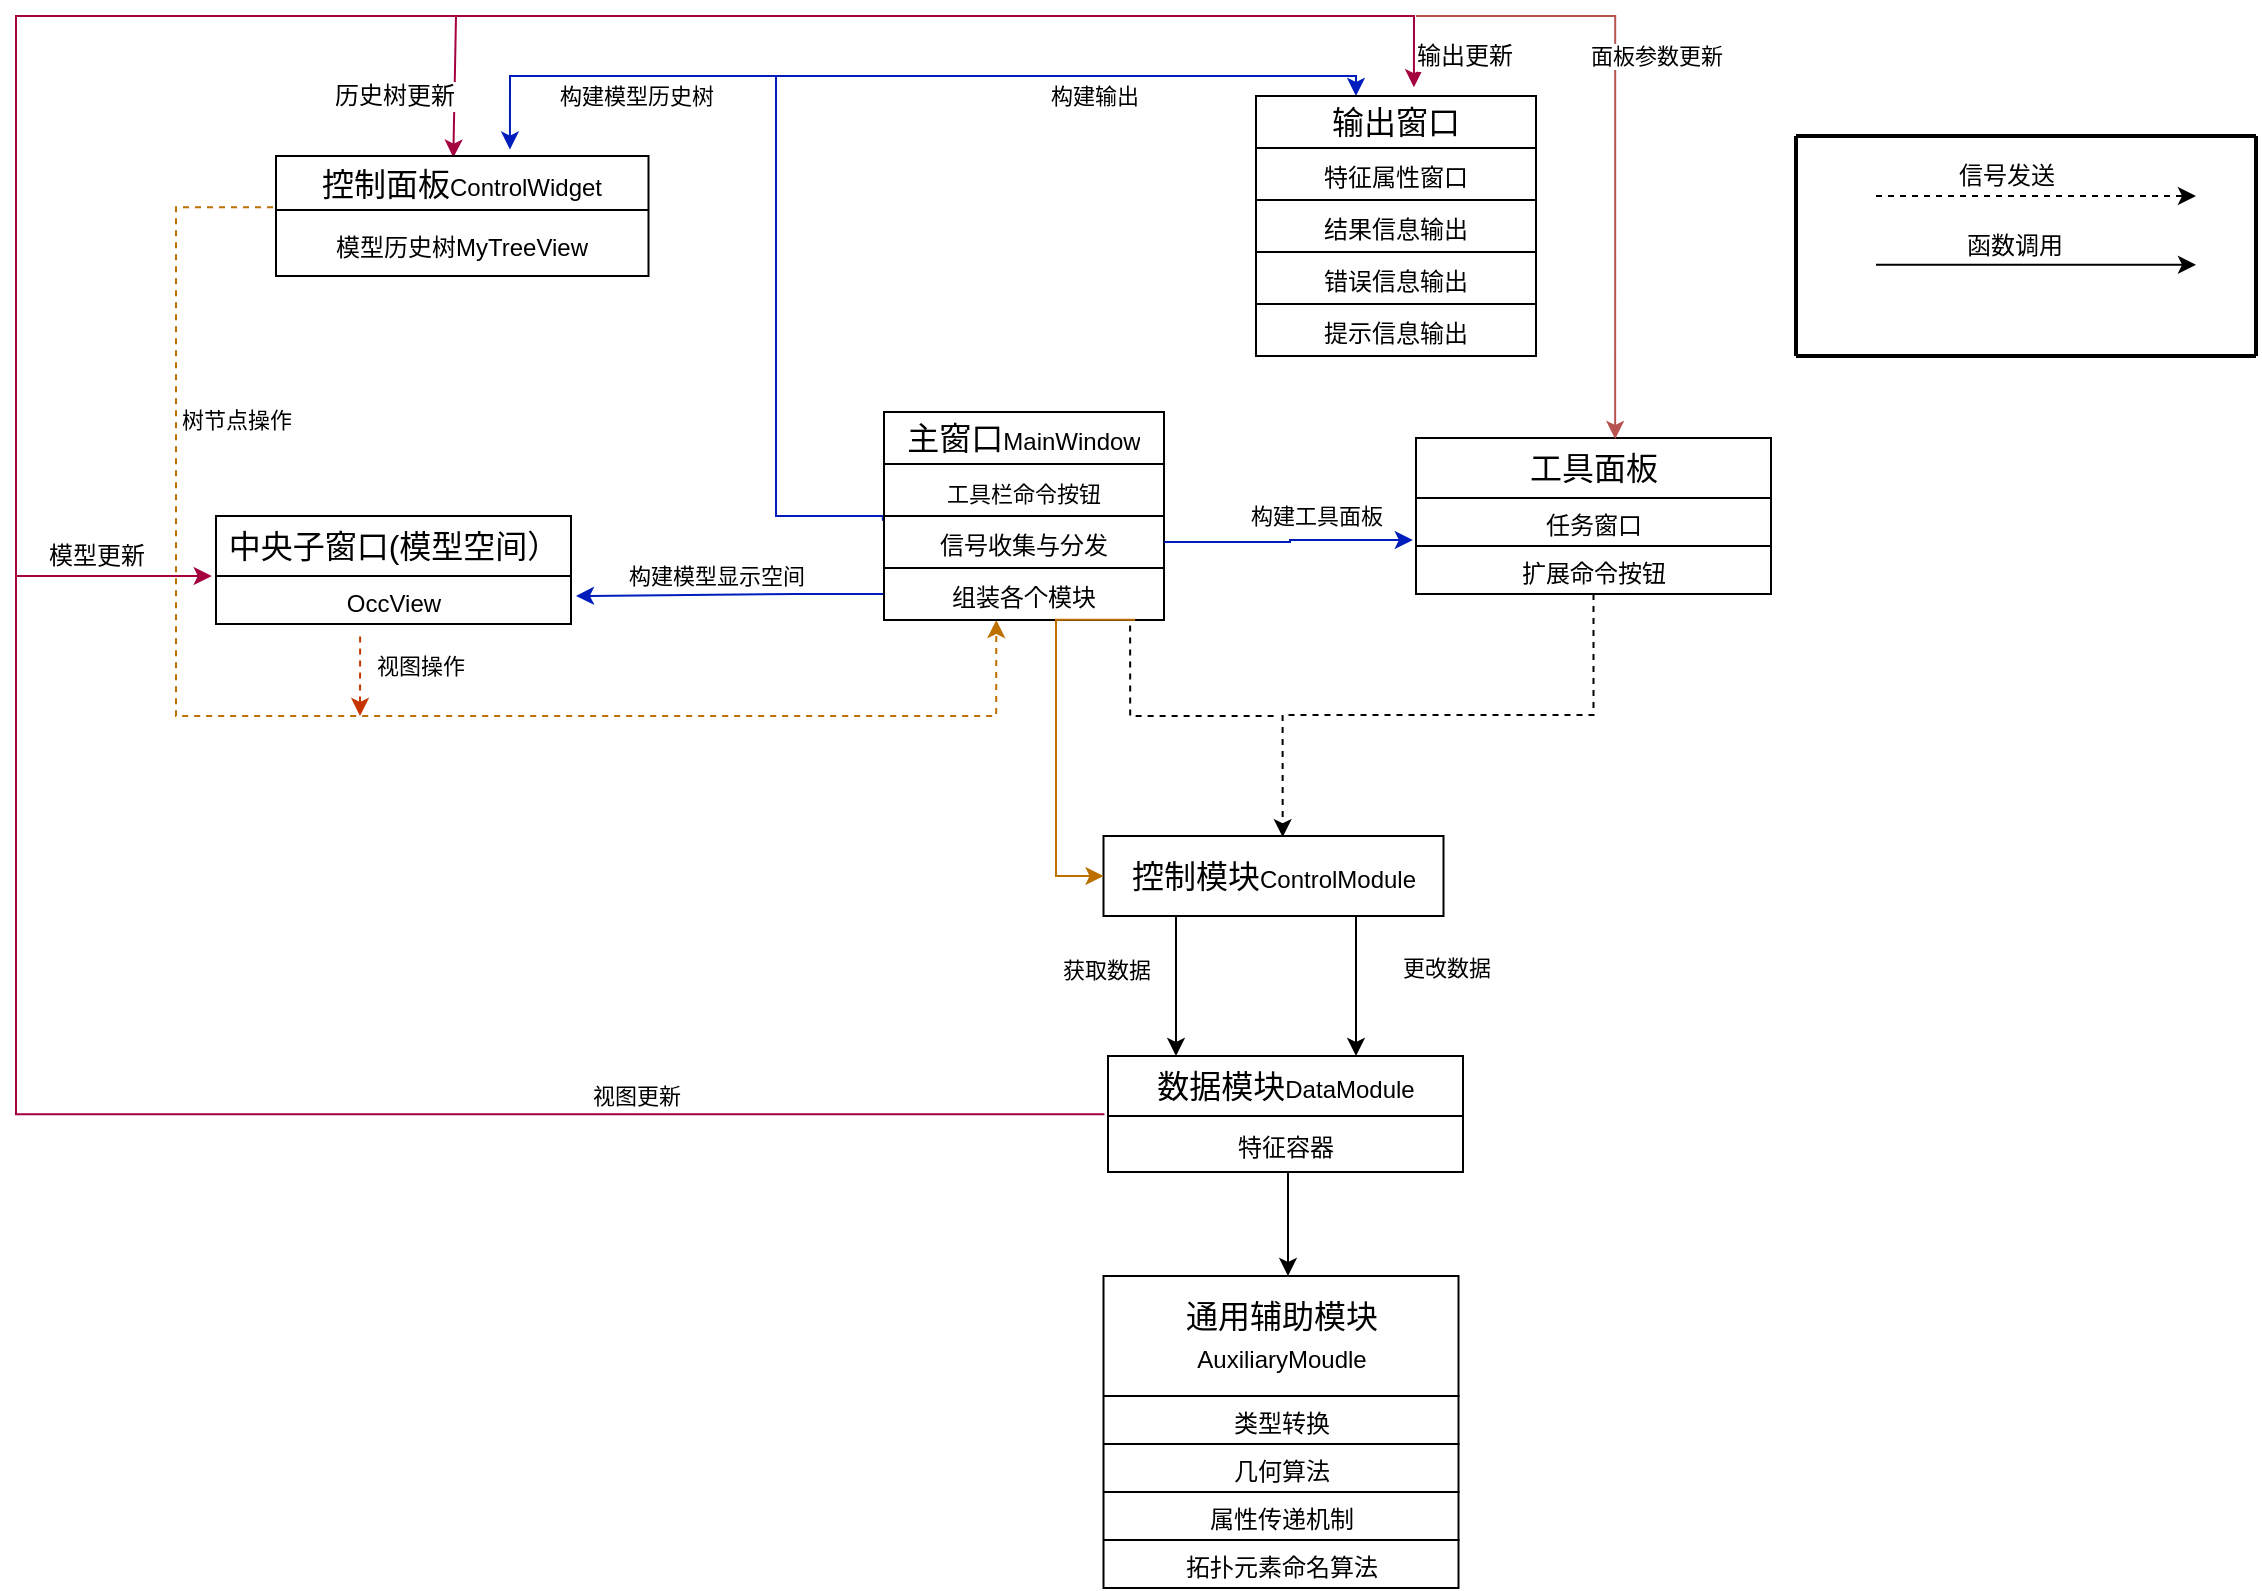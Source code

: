 <mxfile version="21.2.1" type="github">
  <diagram name="第 1 页" id="aQRErRjROVQGvwNpL8eY">
    <mxGraphModel dx="2345" dy="682" grid="1" gridSize="10" guides="1" tooltips="1" connect="1" arrows="1" fold="1" page="1" pageScale="1" pageWidth="827" pageHeight="1169" math="0" shadow="0">
      <root>
        <mxCell id="0" />
        <mxCell id="1" parent="0" />
        <mxCell id="LtOOXAepI1U3UfiarSmG-1" value="" style="endArrow=classic;html=1;rounded=0;exitX=0;exitY=0.5;exitDx=0;exitDy=0;fillColor=#0050ef;strokeColor=#001DBC;" parent="1" source="LtOOXAepI1U3UfiarSmG-36" edge="1">
          <mxGeometry width="50" height="50" relative="1" as="geometry">
            <mxPoint x="120" y="1340" as="sourcePoint" />
            <mxPoint x="-30" y="1380" as="targetPoint" />
            <Array as="points">
              <mxPoint x="80" y="1379" />
            </Array>
          </mxGeometry>
        </mxCell>
        <mxCell id="LtOOXAepI1U3UfiarSmG-2" value="构建模型显示空间" style="edgeLabel;html=1;align=center;verticalAlign=middle;resizable=0;points=[];" parent="LtOOXAepI1U3UfiarSmG-1" vertex="1" connectable="0">
          <mxGeometry x="-0.086" y="-4" relative="1" as="geometry">
            <mxPoint x="-14" y="-5" as="offset" />
          </mxGeometry>
        </mxCell>
        <mxCell id="LtOOXAepI1U3UfiarSmG-3" value="" style="endArrow=classic;html=1;rounded=0;entryX=0.628;entryY=-0.119;entryDx=0;entryDy=0;entryPerimeter=0;edgeStyle=orthogonalEdgeStyle;exitX=-0.004;exitY=0.092;exitDx=0;exitDy=0;exitPerimeter=0;fillColor=#0050ef;strokeColor=#001DBC;" parent="1" source="LtOOXAepI1U3UfiarSmG-34" target="LtOOXAepI1U3UfiarSmG-63" edge="1">
          <mxGeometry width="50" height="50" relative="1" as="geometry">
            <mxPoint x="50" y="1340" as="sourcePoint" />
            <mxPoint x="-57.755" y="1130.63" as="targetPoint" />
            <Array as="points">
              <mxPoint x="123" y="1340" />
              <mxPoint x="70" y="1340" />
              <mxPoint x="70" y="1120" />
              <mxPoint x="-63" y="1120" />
            </Array>
          </mxGeometry>
        </mxCell>
        <mxCell id="LtOOXAepI1U3UfiarSmG-4" value="构建模型历史树" style="edgeLabel;html=1;align=center;verticalAlign=middle;resizable=0;points=[];" parent="LtOOXAepI1U3UfiarSmG-3" vertex="1" connectable="0">
          <mxGeometry x="0.555" y="-3" relative="1" as="geometry">
            <mxPoint y="13" as="offset" />
          </mxGeometry>
        </mxCell>
        <mxCell id="LtOOXAepI1U3UfiarSmG-5" value="" style="endArrow=classic;html=1;rounded=0;edgeStyle=orthogonalEdgeStyle;entryX=0.357;entryY=0;entryDx=0;entryDy=0;entryPerimeter=0;fillColor=#0050ef;strokeColor=#001DBC;" parent="1" target="LtOOXAepI1U3UfiarSmG-19" edge="1">
          <mxGeometry width="50" height="50" relative="1" as="geometry">
            <mxPoint x="70" y="1120" as="sourcePoint" />
            <mxPoint x="360" y="1190" as="targetPoint" />
            <Array as="points">
              <mxPoint x="360" y="1120" />
            </Array>
          </mxGeometry>
        </mxCell>
        <mxCell id="LtOOXAepI1U3UfiarSmG-6" value="构建输出" style="edgeLabel;html=1;align=center;verticalAlign=middle;resizable=0;points=[];" parent="LtOOXAepI1U3UfiarSmG-5" vertex="1" connectable="0">
          <mxGeometry x="0.023" y="5" relative="1" as="geometry">
            <mxPoint x="5" y="15" as="offset" />
          </mxGeometry>
        </mxCell>
        <mxCell id="LtOOXAepI1U3UfiarSmG-7" value="" style="endArrow=classic;html=1;rounded=0;edgeStyle=orthogonalEdgeStyle;dashed=1;entryX=0.401;entryY=1;entryDx=0;entryDy=0;entryPerimeter=0;exitX=-0.008;exitY=-0.042;exitDx=0;exitDy=0;exitPerimeter=0;fillColor=#f0a30a;strokeColor=#BD7000;" parent="1" source="LtOOXAepI1U3UfiarSmG-65" target="LtOOXAepI1U3UfiarSmG-36" edge="1">
          <mxGeometry width="50" height="50" relative="1" as="geometry">
            <mxPoint x="-147.5" y="1180" as="sourcePoint" />
            <mxPoint x="180" y="1370" as="targetPoint" />
            <Array as="points">
              <mxPoint x="-230" y="1186" />
              <mxPoint x="-230" y="1440" />
              <mxPoint x="180" y="1440" />
            </Array>
          </mxGeometry>
        </mxCell>
        <mxCell id="LtOOXAepI1U3UfiarSmG-8" value="树节点操作" style="edgeLabel;html=1;align=center;verticalAlign=middle;resizable=0;points=[];" parent="LtOOXAepI1U3UfiarSmG-7" vertex="1" connectable="0">
          <mxGeometry x="-0.556" y="1" relative="1" as="geometry">
            <mxPoint x="29" y="-14" as="offset" />
          </mxGeometry>
        </mxCell>
        <mxCell id="LtOOXAepI1U3UfiarSmG-9" value="" style="endArrow=classic;html=1;rounded=0;exitX=0.406;exitY=1.262;exitDx=0;exitDy=0;dashed=1;exitPerimeter=0;fillColor=#fa6800;strokeColor=#C73500;" parent="1" source="LtOOXAepI1U3UfiarSmG-60" edge="1">
          <mxGeometry width="50" height="50" relative="1" as="geometry">
            <mxPoint x="-115" y="1370" as="sourcePoint" />
            <mxPoint x="-138" y="1440" as="targetPoint" />
            <Array as="points" />
          </mxGeometry>
        </mxCell>
        <mxCell id="LtOOXAepI1U3UfiarSmG-10" value="视图操作" style="edgeLabel;html=1;align=center;verticalAlign=middle;resizable=0;points=[];" parent="LtOOXAepI1U3UfiarSmG-9" vertex="1" connectable="0">
          <mxGeometry x="-0.28" relative="1" as="geometry">
            <mxPoint x="30" as="offset" />
          </mxGeometry>
        </mxCell>
        <mxCell id="LtOOXAepI1U3UfiarSmG-11" value="" style="endArrow=classic;html=1;rounded=0;edgeStyle=orthogonalEdgeStyle;entryX=0.564;entryY=-0.169;entryDx=0;entryDy=0;entryPerimeter=0;exitX=-0.01;exitY=-0.031;exitDx=0;exitDy=0;exitPerimeter=0;fillColor=#d80073;strokeColor=#A50040;" parent="1" source="LtOOXAepI1U3UfiarSmG-71" target="LtOOXAepI1U3UfiarSmG-19" edge="1">
          <mxGeometry width="50" height="50" relative="1" as="geometry">
            <mxPoint x="50" y="1649" as="sourcePoint" />
            <mxPoint x="390" y="1180" as="targetPoint" />
            <Array as="points">
              <mxPoint x="-310" y="1639" />
              <mxPoint x="-310" y="1090" />
              <mxPoint x="389" y="1090" />
            </Array>
          </mxGeometry>
        </mxCell>
        <mxCell id="LtOOXAepI1U3UfiarSmG-12" value="视图更新" style="edgeLabel;html=1;align=center;verticalAlign=middle;resizable=0;points=[];" parent="LtOOXAepI1U3UfiarSmG-11" vertex="1" connectable="0">
          <mxGeometry x="-0.7" y="-4" relative="1" as="geometry">
            <mxPoint x="40" y="-5" as="offset" />
          </mxGeometry>
        </mxCell>
        <mxCell id="LtOOXAepI1U3UfiarSmG-13" value="输出更新" style="edgeLabel;html=1;align=center;verticalAlign=middle;resizable=0;points=[];fontSize=12;" parent="LtOOXAepI1U3UfiarSmG-11" vertex="1" connectable="0">
          <mxGeometry x="0.89" y="-3" relative="1" as="geometry">
            <mxPoint x="90" y="17" as="offset" />
          </mxGeometry>
        </mxCell>
        <mxCell id="LtOOXAepI1U3UfiarSmG-14" value="" style="endArrow=classic;html=1;rounded=0;entryX=-0.012;entryY=0;entryDx=0;entryDy=0;entryPerimeter=0;fillColor=#d80073;strokeColor=#A50040;" parent="1" target="LtOOXAepI1U3UfiarSmG-60" edge="1">
          <mxGeometry width="50" height="50" relative="1" as="geometry">
            <mxPoint x="-310" y="1370" as="sourcePoint" />
            <mxPoint x="-175" y="1340" as="targetPoint" />
          </mxGeometry>
        </mxCell>
        <mxCell id="LtOOXAepI1U3UfiarSmG-15" value="模型更新" style="edgeLabel;html=1;align=center;verticalAlign=middle;resizable=0;points=[];fontSize=12;" parent="LtOOXAepI1U3UfiarSmG-14" vertex="1" connectable="0">
          <mxGeometry x="-0.456" y="1" relative="1" as="geometry">
            <mxPoint x="13" y="-9" as="offset" />
          </mxGeometry>
        </mxCell>
        <mxCell id="LtOOXAepI1U3UfiarSmG-16" value="" style="endArrow=classic;html=1;rounded=0;entryX=0.476;entryY=0.03;entryDx=0;entryDy=0;entryPerimeter=0;fillColor=#d80073;strokeColor=#A50040;" parent="1" target="LtOOXAepI1U3UfiarSmG-63" edge="1">
          <mxGeometry width="50" height="50" relative="1" as="geometry">
            <mxPoint x="-90" y="1090" as="sourcePoint" />
            <mxPoint x="-90.15" y="1131.44" as="targetPoint" />
          </mxGeometry>
        </mxCell>
        <mxCell id="LtOOXAepI1U3UfiarSmG-17" value="历史树更新" style="edgeLabel;html=1;align=center;verticalAlign=middle;resizable=0;points=[];fontSize=12;" parent="LtOOXAepI1U3UfiarSmG-16" vertex="1" connectable="0">
          <mxGeometry x="-0.298" y="-2" relative="1" as="geometry">
            <mxPoint x="-29" y="15" as="offset" />
          </mxGeometry>
        </mxCell>
        <mxCell id="LtOOXAepI1U3UfiarSmG-18" value="" style="shape=table;startSize=0;container=1;collapsible=0;childLayout=tableLayout;fontSize=16;" parent="1" vertex="1">
          <mxGeometry x="310" y="1130" width="140" height="130" as="geometry" />
        </mxCell>
        <mxCell id="LtOOXAepI1U3UfiarSmG-19" value="" style="shape=tableRow;horizontal=0;startSize=0;swimlaneHead=0;swimlaneBody=0;strokeColor=inherit;top=0;left=0;bottom=0;right=0;collapsible=0;dropTarget=0;fillColor=none;points=[[0,0.5],[1,0.5]];portConstraint=eastwest;fontSize=16;" parent="LtOOXAepI1U3UfiarSmG-18" vertex="1">
          <mxGeometry width="140" height="26" as="geometry" />
        </mxCell>
        <mxCell id="LtOOXAepI1U3UfiarSmG-20" value="&lt;font style=&quot;font-size: 16px;&quot;&gt;输出窗口&lt;/font&gt;" style="shape=partialRectangle;html=1;whiteSpace=wrap;connectable=0;strokeColor=inherit;overflow=hidden;fillColor=none;top=0;left=0;bottom=0;right=0;pointerEvents=1;fontSize=16;" parent="LtOOXAepI1U3UfiarSmG-19" vertex="1">
          <mxGeometry width="140" height="26" as="geometry">
            <mxRectangle width="140" height="26" as="alternateBounds" />
          </mxGeometry>
        </mxCell>
        <mxCell id="LtOOXAepI1U3UfiarSmG-21" value="" style="shape=tableRow;horizontal=0;startSize=0;swimlaneHead=0;swimlaneBody=0;strokeColor=inherit;top=0;left=0;bottom=0;right=0;collapsible=0;dropTarget=0;fillColor=none;points=[[0,0.5],[1,0.5]];portConstraint=eastwest;fontSize=16;" parent="LtOOXAepI1U3UfiarSmG-18" vertex="1">
          <mxGeometry y="26" width="140" height="26" as="geometry" />
        </mxCell>
        <mxCell id="LtOOXAepI1U3UfiarSmG-22" value="&lt;font style=&quot;font-size: 12px;&quot;&gt;特征属性窗口&lt;/font&gt;" style="shape=partialRectangle;html=1;whiteSpace=wrap;connectable=0;strokeColor=inherit;overflow=hidden;fillColor=none;top=0;left=0;bottom=0;right=0;pointerEvents=1;fontSize=16;" parent="LtOOXAepI1U3UfiarSmG-21" vertex="1">
          <mxGeometry width="140" height="26" as="geometry">
            <mxRectangle width="140" height="26" as="alternateBounds" />
          </mxGeometry>
        </mxCell>
        <mxCell id="LtOOXAepI1U3UfiarSmG-23" value="" style="shape=tableRow;horizontal=0;startSize=0;swimlaneHead=0;swimlaneBody=0;strokeColor=inherit;top=0;left=0;bottom=0;right=0;collapsible=0;dropTarget=0;fillColor=none;points=[[0,0.5],[1,0.5]];portConstraint=eastwest;fontSize=16;" parent="LtOOXAepI1U3UfiarSmG-18" vertex="1">
          <mxGeometry y="52" width="140" height="26" as="geometry" />
        </mxCell>
        <mxCell id="LtOOXAepI1U3UfiarSmG-24" value="&lt;font style=&quot;font-size: 12px;&quot;&gt;结果信息输出&lt;/font&gt;" style="shape=partialRectangle;html=1;whiteSpace=wrap;connectable=0;strokeColor=inherit;overflow=hidden;fillColor=none;top=0;left=0;bottom=0;right=0;pointerEvents=1;fontSize=16;" parent="LtOOXAepI1U3UfiarSmG-23" vertex="1">
          <mxGeometry width="140" height="26" as="geometry">
            <mxRectangle width="140" height="26" as="alternateBounds" />
          </mxGeometry>
        </mxCell>
        <mxCell id="LtOOXAepI1U3UfiarSmG-25" style="shape=tableRow;horizontal=0;startSize=0;swimlaneHead=0;swimlaneBody=0;strokeColor=inherit;top=0;left=0;bottom=0;right=0;collapsible=0;dropTarget=0;fillColor=none;points=[[0,0.5],[1,0.5]];portConstraint=eastwest;fontSize=16;" parent="LtOOXAepI1U3UfiarSmG-18" vertex="1">
          <mxGeometry y="78" width="140" height="26" as="geometry" />
        </mxCell>
        <mxCell id="LtOOXAepI1U3UfiarSmG-26" value="&lt;font style=&quot;font-size: 12px;&quot;&gt;错误信息输出&lt;/font&gt;" style="shape=partialRectangle;html=1;whiteSpace=wrap;connectable=0;strokeColor=inherit;overflow=hidden;fillColor=none;top=0;left=0;bottom=0;right=0;pointerEvents=1;fontSize=16;" parent="LtOOXAepI1U3UfiarSmG-25" vertex="1">
          <mxGeometry width="140" height="26" as="geometry">
            <mxRectangle width="140" height="26" as="alternateBounds" />
          </mxGeometry>
        </mxCell>
        <mxCell id="LtOOXAepI1U3UfiarSmG-27" style="shape=tableRow;horizontal=0;startSize=0;swimlaneHead=0;swimlaneBody=0;strokeColor=inherit;top=0;left=0;bottom=0;right=0;collapsible=0;dropTarget=0;fillColor=none;points=[[0,0.5],[1,0.5]];portConstraint=eastwest;fontSize=16;" parent="LtOOXAepI1U3UfiarSmG-18" vertex="1">
          <mxGeometry y="104" width="140" height="26" as="geometry" />
        </mxCell>
        <mxCell id="LtOOXAepI1U3UfiarSmG-28" value="&lt;font style=&quot;font-size: 12px;&quot;&gt;提示信息输出&lt;/font&gt;" style="shape=partialRectangle;html=1;whiteSpace=wrap;connectable=0;strokeColor=inherit;overflow=hidden;fillColor=none;top=0;left=0;bottom=0;right=0;pointerEvents=1;fontSize=16;" parent="LtOOXAepI1U3UfiarSmG-27" vertex="1">
          <mxGeometry width="140" height="26" as="geometry">
            <mxRectangle width="140" height="26" as="alternateBounds" />
          </mxGeometry>
        </mxCell>
        <mxCell id="LtOOXAepI1U3UfiarSmG-29" value="" style="shape=table;startSize=0;container=1;collapsible=0;childLayout=tableLayout;fontSize=16;" parent="1" vertex="1">
          <mxGeometry x="124" y="1288" width="140" height="104" as="geometry" />
        </mxCell>
        <mxCell id="LtOOXAepI1U3UfiarSmG-30" value="" style="shape=tableRow;horizontal=0;startSize=0;swimlaneHead=0;swimlaneBody=0;strokeColor=inherit;top=0;left=0;bottom=0;right=0;collapsible=0;dropTarget=0;fillColor=none;points=[[0,0.5],[1,0.5]];portConstraint=eastwest;fontSize=16;" parent="LtOOXAepI1U3UfiarSmG-29" vertex="1">
          <mxGeometry width="140" height="26" as="geometry" />
        </mxCell>
        <mxCell id="LtOOXAepI1U3UfiarSmG-31" value="主窗口&lt;font style=&quot;font-size: 12px;&quot;&gt;MainWindow&lt;/font&gt;" style="shape=partialRectangle;html=1;whiteSpace=wrap;connectable=0;strokeColor=inherit;overflow=hidden;fillColor=none;top=0;left=0;bottom=0;right=0;pointerEvents=1;fontSize=16;" parent="LtOOXAepI1U3UfiarSmG-30" vertex="1">
          <mxGeometry width="140" height="26" as="geometry">
            <mxRectangle width="140" height="26" as="alternateBounds" />
          </mxGeometry>
        </mxCell>
        <mxCell id="LtOOXAepI1U3UfiarSmG-32" value="" style="shape=tableRow;horizontal=0;startSize=0;swimlaneHead=0;swimlaneBody=0;strokeColor=inherit;top=0;left=0;bottom=0;right=0;collapsible=0;dropTarget=0;fillColor=none;points=[[0,0.5],[1,0.5]];portConstraint=eastwest;fontSize=16;" parent="LtOOXAepI1U3UfiarSmG-29" vertex="1">
          <mxGeometry y="26" width="140" height="26" as="geometry" />
        </mxCell>
        <mxCell id="LtOOXAepI1U3UfiarSmG-33" value="&lt;font style=&quot;font-size: 11px;&quot;&gt;工具栏命令按钮&lt;/font&gt;" style="shape=partialRectangle;html=1;whiteSpace=wrap;connectable=0;strokeColor=inherit;overflow=hidden;fillColor=none;top=0;left=0;bottom=0;right=0;pointerEvents=1;fontSize=16;" parent="LtOOXAepI1U3UfiarSmG-32" vertex="1">
          <mxGeometry width="140" height="26" as="geometry">
            <mxRectangle width="140" height="26" as="alternateBounds" />
          </mxGeometry>
        </mxCell>
        <mxCell id="LtOOXAepI1U3UfiarSmG-34" value="" style="shape=tableRow;horizontal=0;startSize=0;swimlaneHead=0;swimlaneBody=0;strokeColor=inherit;top=0;left=0;bottom=0;right=0;collapsible=0;dropTarget=0;fillColor=none;points=[[0,0.5],[1,0.5]];portConstraint=eastwest;fontSize=16;" parent="LtOOXAepI1U3UfiarSmG-29" vertex="1">
          <mxGeometry y="52" width="140" height="26" as="geometry" />
        </mxCell>
        <mxCell id="LtOOXAepI1U3UfiarSmG-35" value="&lt;font style=&quot;font-size: 12px;&quot;&gt;信号收集与分发&lt;/font&gt;" style="shape=partialRectangle;html=1;whiteSpace=wrap;connectable=0;strokeColor=inherit;overflow=hidden;fillColor=none;top=0;left=0;bottom=0;right=0;pointerEvents=1;fontSize=16;" parent="LtOOXAepI1U3UfiarSmG-34" vertex="1">
          <mxGeometry width="140" height="26" as="geometry">
            <mxRectangle width="140" height="26" as="alternateBounds" />
          </mxGeometry>
        </mxCell>
        <mxCell id="LtOOXAepI1U3UfiarSmG-36" style="shape=tableRow;horizontal=0;startSize=0;swimlaneHead=0;swimlaneBody=0;strokeColor=inherit;top=0;left=0;bottom=0;right=0;collapsible=0;dropTarget=0;fillColor=none;points=[[0,0.5],[1,0.5]];portConstraint=eastwest;fontSize=16;" parent="LtOOXAepI1U3UfiarSmG-29" vertex="1">
          <mxGeometry y="78" width="140" height="26" as="geometry" />
        </mxCell>
        <mxCell id="LtOOXAepI1U3UfiarSmG-37" value="&lt;font style=&quot;font-size: 12px;&quot;&gt;组装各个模块&lt;/font&gt;" style="shape=partialRectangle;html=1;whiteSpace=wrap;connectable=0;strokeColor=inherit;overflow=hidden;fillColor=none;top=0;left=0;bottom=0;right=0;pointerEvents=1;fontSize=16;" parent="LtOOXAepI1U3UfiarSmG-36" vertex="1">
          <mxGeometry width="140" height="26" as="geometry">
            <mxRectangle width="140" height="26" as="alternateBounds" />
          </mxGeometry>
        </mxCell>
        <mxCell id="LtOOXAepI1U3UfiarSmG-38" value="" style="shape=table;startSize=0;container=1;collapsible=0;childLayout=tableLayout;fontSize=16;" parent="1" vertex="1">
          <mxGeometry x="233.75" y="1720" width="177.5" height="156" as="geometry" />
        </mxCell>
        <mxCell id="LtOOXAepI1U3UfiarSmG-39" value="" style="shape=tableRow;horizontal=0;startSize=0;swimlaneHead=0;swimlaneBody=0;strokeColor=inherit;top=0;left=0;bottom=0;right=0;collapsible=0;dropTarget=0;fillColor=none;points=[[0,0.5],[1,0.5]];portConstraint=eastwest;fontSize=16;" parent="LtOOXAepI1U3UfiarSmG-38" vertex="1">
          <mxGeometry width="177.5" height="60" as="geometry" />
        </mxCell>
        <mxCell id="LtOOXAepI1U3UfiarSmG-40" value="通用辅助模块&lt;br style=&quot;border-color: var(--border-color); font-size: 12px;&quot;&gt;&lt;span style=&quot;font-size: 12px;&quot;&gt;AuxiliaryMoudle&lt;/span&gt;" style="shape=partialRectangle;html=1;whiteSpace=wrap;connectable=0;strokeColor=inherit;overflow=hidden;fillColor=none;top=0;left=0;bottom=0;right=0;pointerEvents=1;fontSize=16;" parent="LtOOXAepI1U3UfiarSmG-39" vertex="1">
          <mxGeometry width="178" height="60" as="geometry">
            <mxRectangle width="178" height="60" as="alternateBounds" />
          </mxGeometry>
        </mxCell>
        <mxCell id="LtOOXAepI1U3UfiarSmG-41" value="" style="shape=tableRow;horizontal=0;startSize=0;swimlaneHead=0;swimlaneBody=0;strokeColor=inherit;top=0;left=0;bottom=0;right=0;collapsible=0;dropTarget=0;fillColor=none;points=[[0,0.5],[1,0.5]];portConstraint=eastwest;fontSize=16;" parent="LtOOXAepI1U3UfiarSmG-38" vertex="1">
          <mxGeometry y="60" width="177.5" height="24" as="geometry" />
        </mxCell>
        <mxCell id="LtOOXAepI1U3UfiarSmG-42" value="&lt;font style=&quot;font-size: 12px;&quot;&gt;类型转换&lt;/font&gt;" style="shape=partialRectangle;html=1;whiteSpace=wrap;connectable=0;strokeColor=inherit;overflow=hidden;fillColor=none;top=0;left=0;bottom=0;right=0;pointerEvents=1;fontSize=16;" parent="LtOOXAepI1U3UfiarSmG-41" vertex="1">
          <mxGeometry width="178" height="24" as="geometry">
            <mxRectangle width="178" height="24" as="alternateBounds" />
          </mxGeometry>
        </mxCell>
        <mxCell id="LtOOXAepI1U3UfiarSmG-43" value="" style="shape=tableRow;horizontal=0;startSize=0;swimlaneHead=0;swimlaneBody=0;strokeColor=inherit;top=0;left=0;bottom=0;right=0;collapsible=0;dropTarget=0;fillColor=none;points=[[0,0.5],[1,0.5]];portConstraint=eastwest;fontSize=16;" parent="LtOOXAepI1U3UfiarSmG-38" vertex="1">
          <mxGeometry y="84" width="177.5" height="24" as="geometry" />
        </mxCell>
        <mxCell id="LtOOXAepI1U3UfiarSmG-44" value="&lt;font style=&quot;font-size: 12px;&quot;&gt;几何算法&lt;/font&gt;" style="shape=partialRectangle;html=1;whiteSpace=wrap;connectable=0;strokeColor=inherit;overflow=hidden;fillColor=none;top=0;left=0;bottom=0;right=0;pointerEvents=1;fontSize=16;" parent="LtOOXAepI1U3UfiarSmG-43" vertex="1">
          <mxGeometry width="178" height="24" as="geometry">
            <mxRectangle width="178" height="24" as="alternateBounds" />
          </mxGeometry>
        </mxCell>
        <mxCell id="LtOOXAepI1U3UfiarSmG-45" style="shape=tableRow;horizontal=0;startSize=0;swimlaneHead=0;swimlaneBody=0;strokeColor=inherit;top=0;left=0;bottom=0;right=0;collapsible=0;dropTarget=0;fillColor=none;points=[[0,0.5],[1,0.5]];portConstraint=eastwest;fontSize=16;" parent="LtOOXAepI1U3UfiarSmG-38" vertex="1">
          <mxGeometry y="108" width="177.5" height="24" as="geometry" />
        </mxCell>
        <mxCell id="LtOOXAepI1U3UfiarSmG-46" value="&lt;font style=&quot;font-size: 12px;&quot;&gt;属性传递机制&lt;/font&gt;" style="shape=partialRectangle;html=1;whiteSpace=wrap;connectable=0;strokeColor=inherit;overflow=hidden;fillColor=none;top=0;left=0;bottom=0;right=0;pointerEvents=1;fontSize=16;" parent="LtOOXAepI1U3UfiarSmG-45" vertex="1">
          <mxGeometry width="178" height="24" as="geometry">
            <mxRectangle width="178" height="24" as="alternateBounds" />
          </mxGeometry>
        </mxCell>
        <mxCell id="LtOOXAepI1U3UfiarSmG-47" style="shape=tableRow;horizontal=0;startSize=0;swimlaneHead=0;swimlaneBody=0;strokeColor=inherit;top=0;left=0;bottom=0;right=0;collapsible=0;dropTarget=0;fillColor=none;points=[[0,0.5],[1,0.5]];portConstraint=eastwest;fontSize=16;" parent="LtOOXAepI1U3UfiarSmG-38" vertex="1">
          <mxGeometry y="132" width="177.5" height="24" as="geometry" />
        </mxCell>
        <mxCell id="LtOOXAepI1U3UfiarSmG-48" value="&lt;font style=&quot;font-size: 12px;&quot;&gt;拓扑元素命名算法&lt;/font&gt;" style="shape=partialRectangle;html=1;whiteSpace=wrap;connectable=0;strokeColor=inherit;overflow=hidden;fillColor=none;top=0;left=0;bottom=0;right=0;pointerEvents=1;fontSize=16;" parent="LtOOXAepI1U3UfiarSmG-47" vertex="1">
          <mxGeometry width="178" height="24" as="geometry">
            <mxRectangle width="178" height="24" as="alternateBounds" />
          </mxGeometry>
        </mxCell>
        <mxCell id="LtOOXAepI1U3UfiarSmG-49" style="edgeStyle=orthogonalEdgeStyle;rounded=0;orthogonalLoop=1;jettySize=auto;html=1;entryX=0.527;entryY=0.014;entryDx=0;entryDy=0;entryPerimeter=0;dashed=1;" parent="1" source="LtOOXAepI1U3UfiarSmG-50" target="LtOOXAepI1U3UfiarSmG-76" edge="1">
          <mxGeometry relative="1" as="geometry" />
        </mxCell>
        <mxCell id="LtOOXAepI1U3UfiarSmG-50" value="" style="shape=table;startSize=0;container=1;collapsible=0;childLayout=tableLayout;fontSize=16;" parent="1" vertex="1">
          <mxGeometry x="390" y="1301" width="177.5" height="78" as="geometry" />
        </mxCell>
        <mxCell id="LtOOXAepI1U3UfiarSmG-51" value="" style="shape=tableRow;horizontal=0;startSize=0;swimlaneHead=0;swimlaneBody=0;strokeColor=inherit;top=0;left=0;bottom=0;right=0;collapsible=0;dropTarget=0;fillColor=none;points=[[0,0.5],[1,0.5]];portConstraint=eastwest;fontSize=16;" parent="LtOOXAepI1U3UfiarSmG-50" vertex="1">
          <mxGeometry width="177.5" height="30" as="geometry" />
        </mxCell>
        <mxCell id="LtOOXAepI1U3UfiarSmG-52" value="工具面板" style="shape=partialRectangle;html=1;whiteSpace=wrap;connectable=0;strokeColor=inherit;overflow=hidden;fillColor=none;top=0;left=0;bottom=0;right=0;pointerEvents=1;fontSize=16;" parent="LtOOXAepI1U3UfiarSmG-51" vertex="1">
          <mxGeometry width="178" height="30" as="geometry">
            <mxRectangle width="178" height="30" as="alternateBounds" />
          </mxGeometry>
        </mxCell>
        <mxCell id="LtOOXAepI1U3UfiarSmG-53" value="" style="shape=tableRow;horizontal=0;startSize=0;swimlaneHead=0;swimlaneBody=0;strokeColor=inherit;top=0;left=0;bottom=0;right=0;collapsible=0;dropTarget=0;fillColor=none;points=[[0,0.5],[1,0.5]];portConstraint=eastwest;fontSize=16;" parent="LtOOXAepI1U3UfiarSmG-50" vertex="1">
          <mxGeometry y="30" width="177.5" height="24" as="geometry" />
        </mxCell>
        <mxCell id="LtOOXAepI1U3UfiarSmG-54" value="&lt;font style=&quot;font-size: 12px;&quot;&gt;任务窗口&lt;/font&gt;" style="shape=partialRectangle;html=1;whiteSpace=wrap;connectable=0;strokeColor=inherit;overflow=hidden;fillColor=none;top=0;left=0;bottom=0;right=0;pointerEvents=1;fontSize=16;" parent="LtOOXAepI1U3UfiarSmG-53" vertex="1">
          <mxGeometry width="178" height="24" as="geometry">
            <mxRectangle width="178" height="24" as="alternateBounds" />
          </mxGeometry>
        </mxCell>
        <mxCell id="LtOOXAepI1U3UfiarSmG-55" style="shape=tableRow;horizontal=0;startSize=0;swimlaneHead=0;swimlaneBody=0;strokeColor=inherit;top=0;left=0;bottom=0;right=0;collapsible=0;dropTarget=0;fillColor=none;points=[[0,0.5],[1,0.5]];portConstraint=eastwest;fontSize=16;" parent="LtOOXAepI1U3UfiarSmG-50" vertex="1">
          <mxGeometry y="54" width="177.5" height="24" as="geometry" />
        </mxCell>
        <mxCell id="LtOOXAepI1U3UfiarSmG-56" value="&lt;font style=&quot;font-size: 12px;&quot;&gt;扩展命令按钮&lt;/font&gt;" style="shape=partialRectangle;html=1;whiteSpace=wrap;connectable=0;strokeColor=inherit;overflow=hidden;fillColor=none;top=0;left=0;bottom=0;right=0;pointerEvents=1;fontSize=16;" parent="LtOOXAepI1U3UfiarSmG-55" vertex="1">
          <mxGeometry width="178" height="24" as="geometry">
            <mxRectangle width="178" height="24" as="alternateBounds" />
          </mxGeometry>
        </mxCell>
        <mxCell id="LtOOXAepI1U3UfiarSmG-57" value="" style="shape=table;startSize=0;container=1;collapsible=0;childLayout=tableLayout;fontSize=16;" parent="1" vertex="1">
          <mxGeometry x="-210" y="1340" width="177.5" height="54" as="geometry" />
        </mxCell>
        <mxCell id="LtOOXAepI1U3UfiarSmG-58" value="" style="shape=tableRow;horizontal=0;startSize=0;swimlaneHead=0;swimlaneBody=0;strokeColor=inherit;top=0;left=0;bottom=0;right=0;collapsible=0;dropTarget=0;fillColor=none;points=[[0,0.5],[1,0.5]];portConstraint=eastwest;fontSize=16;" parent="LtOOXAepI1U3UfiarSmG-57" vertex="1">
          <mxGeometry width="177.5" height="30" as="geometry" />
        </mxCell>
        <mxCell id="LtOOXAepI1U3UfiarSmG-59" value="中央子窗口(模型空间）" style="shape=partialRectangle;html=1;whiteSpace=wrap;connectable=0;strokeColor=inherit;overflow=hidden;fillColor=none;top=0;left=0;bottom=0;right=0;pointerEvents=1;fontSize=16;" parent="LtOOXAepI1U3UfiarSmG-58" vertex="1">
          <mxGeometry width="178" height="30" as="geometry">
            <mxRectangle width="178" height="30" as="alternateBounds" />
          </mxGeometry>
        </mxCell>
        <mxCell id="LtOOXAepI1U3UfiarSmG-60" value="" style="shape=tableRow;horizontal=0;startSize=0;swimlaneHead=0;swimlaneBody=0;strokeColor=inherit;top=0;left=0;bottom=0;right=0;collapsible=0;dropTarget=0;fillColor=none;points=[[0,0.5],[1,0.5]];portConstraint=eastwest;fontSize=16;" parent="LtOOXAepI1U3UfiarSmG-57" vertex="1">
          <mxGeometry y="30" width="177.5" height="24" as="geometry" />
        </mxCell>
        <mxCell id="LtOOXAepI1U3UfiarSmG-61" value="&lt;font style=&quot;font-size: 12px;&quot;&gt;OccView&lt;/font&gt;" style="shape=partialRectangle;html=1;whiteSpace=wrap;connectable=0;strokeColor=inherit;overflow=hidden;fillColor=none;top=0;left=0;bottom=0;right=0;pointerEvents=1;fontSize=16;" parent="LtOOXAepI1U3UfiarSmG-60" vertex="1">
          <mxGeometry width="178" height="24" as="geometry">
            <mxRectangle width="178" height="24" as="alternateBounds" />
          </mxGeometry>
        </mxCell>
        <mxCell id="LtOOXAepI1U3UfiarSmG-62" value="" style="shape=table;startSize=0;container=1;collapsible=0;childLayout=tableLayout;fontSize=16;" parent="1" vertex="1">
          <mxGeometry x="-180" y="1160" width="186.25" height="60" as="geometry" />
        </mxCell>
        <mxCell id="LtOOXAepI1U3UfiarSmG-63" value="" style="shape=tableRow;horizontal=0;startSize=0;swimlaneHead=0;swimlaneBody=0;strokeColor=inherit;top=0;left=0;bottom=0;right=0;collapsible=0;dropTarget=0;fillColor=none;points=[[0,0.5],[1,0.5]];portConstraint=eastwest;fontSize=16;" parent="LtOOXAepI1U3UfiarSmG-62" vertex="1">
          <mxGeometry width="186.25" height="27" as="geometry" />
        </mxCell>
        <mxCell id="LtOOXAepI1U3UfiarSmG-64" value="控制面板&lt;span style=&quot;font-size: 12px;&quot;&gt;ControlWidget&lt;/span&gt;" style="shape=partialRectangle;html=1;whiteSpace=wrap;connectable=0;strokeColor=inherit;overflow=hidden;fillColor=none;top=0;left=0;bottom=0;right=0;pointerEvents=1;fontSize=16;" parent="LtOOXAepI1U3UfiarSmG-63" vertex="1">
          <mxGeometry width="186" height="27" as="geometry">
            <mxRectangle width="186" height="27" as="alternateBounds" />
          </mxGeometry>
        </mxCell>
        <mxCell id="LtOOXAepI1U3UfiarSmG-65" value="" style="shape=tableRow;horizontal=0;startSize=0;swimlaneHead=0;swimlaneBody=0;strokeColor=inherit;top=0;left=0;bottom=0;right=0;collapsible=0;dropTarget=0;fillColor=none;points=[[0,0.5],[1,0.5]];portConstraint=eastwest;fontSize=16;" parent="LtOOXAepI1U3UfiarSmG-62" vertex="1">
          <mxGeometry y="27" width="186.25" height="33" as="geometry" />
        </mxCell>
        <mxCell id="LtOOXAepI1U3UfiarSmG-66" value="&lt;font style=&quot;font-size: 12px;&quot;&gt;模型历史树MyTreeView&lt;/font&gt;" style="shape=partialRectangle;html=1;whiteSpace=wrap;connectable=0;strokeColor=inherit;overflow=hidden;fillColor=none;top=0;left=0;bottom=0;right=0;pointerEvents=1;fontSize=16;" parent="LtOOXAepI1U3UfiarSmG-65" vertex="1">
          <mxGeometry width="186" height="33" as="geometry">
            <mxRectangle width="186" height="33" as="alternateBounds" />
          </mxGeometry>
        </mxCell>
        <mxCell id="LtOOXAepI1U3UfiarSmG-67" style="edgeStyle=orthogonalEdgeStyle;rounded=0;orthogonalLoop=1;jettySize=auto;html=1;" parent="1" source="LtOOXAepI1U3UfiarSmG-68" edge="1">
          <mxGeometry relative="1" as="geometry">
            <mxPoint x="326" y="1720" as="targetPoint" />
            <Array as="points">
              <mxPoint x="326" y="1690" />
              <mxPoint x="326" y="1690" />
            </Array>
          </mxGeometry>
        </mxCell>
        <mxCell id="LtOOXAepI1U3UfiarSmG-68" value="" style="shape=table;startSize=0;container=1;collapsible=0;childLayout=tableLayout;fontSize=16;" parent="1" vertex="1">
          <mxGeometry x="236" y="1610" width="177.5" height="58" as="geometry" />
        </mxCell>
        <mxCell id="LtOOXAepI1U3UfiarSmG-69" value="" style="shape=tableRow;horizontal=0;startSize=0;swimlaneHead=0;swimlaneBody=0;strokeColor=inherit;top=0;left=0;bottom=0;right=0;collapsible=0;dropTarget=0;fillColor=none;points=[[0,0.5],[1,0.5]];portConstraint=eastwest;fontSize=16;" parent="LtOOXAepI1U3UfiarSmG-68" vertex="1">
          <mxGeometry width="177.5" height="30" as="geometry" />
        </mxCell>
        <mxCell id="LtOOXAepI1U3UfiarSmG-70" value="数据模块&lt;span style=&quot;font-size: 12px;&quot;&gt;DataModule&lt;/span&gt;" style="shape=partialRectangle;html=1;whiteSpace=wrap;connectable=0;strokeColor=inherit;overflow=hidden;fillColor=none;top=0;left=0;bottom=0;right=0;pointerEvents=1;fontSize=16;" parent="LtOOXAepI1U3UfiarSmG-69" vertex="1">
          <mxGeometry width="178" height="30" as="geometry">
            <mxRectangle width="178" height="30" as="alternateBounds" />
          </mxGeometry>
        </mxCell>
        <mxCell id="LtOOXAepI1U3UfiarSmG-71" value="" style="shape=tableRow;horizontal=0;startSize=0;swimlaneHead=0;swimlaneBody=0;strokeColor=inherit;top=0;left=0;bottom=0;right=0;collapsible=0;dropTarget=0;fillColor=none;points=[[0,0.5],[1,0.5]];portConstraint=eastwest;fontSize=16;" parent="LtOOXAepI1U3UfiarSmG-68" vertex="1">
          <mxGeometry y="30" width="177.5" height="28" as="geometry" />
        </mxCell>
        <mxCell id="LtOOXAepI1U3UfiarSmG-72" value="&lt;font style=&quot;font-size: 12px;&quot;&gt;特征容器&lt;/font&gt;" style="shape=partialRectangle;html=1;whiteSpace=wrap;connectable=0;strokeColor=inherit;overflow=hidden;fillColor=none;top=0;left=0;bottom=0;right=0;pointerEvents=1;fontSize=16;" parent="LtOOXAepI1U3UfiarSmG-71" vertex="1">
          <mxGeometry width="178" height="28" as="geometry">
            <mxRectangle width="178" height="28" as="alternateBounds" />
          </mxGeometry>
        </mxCell>
        <mxCell id="LtOOXAepI1U3UfiarSmG-73" value="获取数据" style="edgeStyle=orthogonalEdgeStyle;rounded=0;orthogonalLoop=1;jettySize=auto;html=1;" parent="1" source="LtOOXAepI1U3UfiarSmG-75" target="LtOOXAepI1U3UfiarSmG-69" edge="1">
          <mxGeometry x="-0.25" y="-35" relative="1" as="geometry">
            <Array as="points">
              <mxPoint x="270" y="1570" />
              <mxPoint x="270" y="1570" />
            </Array>
            <mxPoint as="offset" />
          </mxGeometry>
        </mxCell>
        <mxCell id="LtOOXAepI1U3UfiarSmG-74" value="更改数据" style="edgeStyle=orthogonalEdgeStyle;rounded=0;orthogonalLoop=1;jettySize=auto;html=1;" parent="1" source="LtOOXAepI1U3UfiarSmG-75" edge="1">
          <mxGeometry x="-0.253" y="45" relative="1" as="geometry">
            <mxPoint x="360" y="1610" as="targetPoint" />
            <Array as="points">
              <mxPoint x="360" y="1609" />
            </Array>
            <mxPoint as="offset" />
          </mxGeometry>
        </mxCell>
        <mxCell id="LtOOXAepI1U3UfiarSmG-75" value="" style="shape=table;startSize=0;container=1;collapsible=0;childLayout=tableLayout;fontSize=16;" parent="1" vertex="1">
          <mxGeometry x="233.75" y="1500" width="170" height="40" as="geometry" />
        </mxCell>
        <mxCell id="LtOOXAepI1U3UfiarSmG-76" value="" style="shape=tableRow;horizontal=0;startSize=0;swimlaneHead=0;swimlaneBody=0;strokeColor=inherit;top=0;left=0;bottom=0;right=0;collapsible=0;dropTarget=0;fillColor=none;points=[[0,0.5],[1,0.5]];portConstraint=eastwest;fontSize=16;" parent="LtOOXAepI1U3UfiarSmG-75" vertex="1">
          <mxGeometry width="170" height="40" as="geometry" />
        </mxCell>
        <mxCell id="LtOOXAepI1U3UfiarSmG-77" value="控制模块&lt;span style=&quot;font-size: 12px;&quot;&gt;ControlModule&lt;/span&gt;" style="shape=partialRectangle;html=1;whiteSpace=wrap;connectable=0;strokeColor=inherit;overflow=hidden;fillColor=none;top=0;left=0;bottom=0;right=0;pointerEvents=1;fontSize=16;" parent="LtOOXAepI1U3UfiarSmG-76" vertex="1">
          <mxGeometry width="170" height="40" as="geometry">
            <mxRectangle width="170" height="40" as="alternateBounds" />
          </mxGeometry>
        </mxCell>
        <mxCell id="LtOOXAepI1U3UfiarSmG-78" value="构建工具面板" style="edgeStyle=orthogonalEdgeStyle;rounded=0;orthogonalLoop=1;jettySize=auto;html=1;entryX=-0.009;entryY=-0.125;entryDx=0;entryDy=0;entryPerimeter=0;fillColor=#0050ef;strokeColor=#001DBC;" parent="1" source="LtOOXAepI1U3UfiarSmG-34" target="LtOOXAepI1U3UfiarSmG-55" edge="1">
          <mxGeometry x="0.228" y="12" relative="1" as="geometry">
            <mxPoint as="offset" />
          </mxGeometry>
        </mxCell>
        <mxCell id="LtOOXAepI1U3UfiarSmG-79" value="" style="endArrow=none;html=1;rounded=0;edgeStyle=orthogonalEdgeStyle;dashed=1;exitX=0.879;exitY=1.104;exitDx=0;exitDy=0;exitPerimeter=0;" parent="1" source="LtOOXAepI1U3UfiarSmG-36" edge="1">
          <mxGeometry width="50" height="50" relative="1" as="geometry">
            <mxPoint x="200" y="1400" as="sourcePoint" />
            <mxPoint x="320" y="1440" as="targetPoint" />
            <Array as="points">
              <mxPoint x="247" y="1440" />
            </Array>
          </mxGeometry>
        </mxCell>
        <mxCell id="LtOOXAepI1U3UfiarSmG-80" value="" style="endArrow=classic;html=1;rounded=0;fontSize=12;dashed=1;" parent="1" edge="1">
          <mxGeometry width="50" height="50" relative="1" as="geometry">
            <mxPoint x="620" y="1180" as="sourcePoint" />
            <mxPoint x="780" y="1180" as="targetPoint" />
          </mxGeometry>
        </mxCell>
        <mxCell id="LtOOXAepI1U3UfiarSmG-81" value="信号发送" style="edgeLabel;html=1;align=center;verticalAlign=middle;resizable=0;points=[];fontSize=12;" parent="LtOOXAepI1U3UfiarSmG-80" vertex="1" connectable="0">
          <mxGeometry x="-0.205" y="4" relative="1" as="geometry">
            <mxPoint x="1" y="-6" as="offset" />
          </mxGeometry>
        </mxCell>
        <mxCell id="LtOOXAepI1U3UfiarSmG-82" value="" style="endArrow=classic;html=1;rounded=0;fontSize=12;" parent="1" edge="1">
          <mxGeometry width="50" height="50" relative="1" as="geometry">
            <mxPoint x="620" y="1214.41" as="sourcePoint" />
            <mxPoint x="780" y="1214.41" as="targetPoint" />
          </mxGeometry>
        </mxCell>
        <mxCell id="LtOOXAepI1U3UfiarSmG-83" value="函数调用" style="edgeLabel;html=1;align=center;verticalAlign=middle;resizable=0;points=[];fontSize=12;" parent="LtOOXAepI1U3UfiarSmG-82" vertex="1" connectable="0">
          <mxGeometry x="-0.223" y="3" relative="1" as="geometry">
            <mxPoint x="7" y="-7" as="offset" />
          </mxGeometry>
        </mxCell>
        <mxCell id="LtOOXAepI1U3UfiarSmG-84" value="" style="endArrow=none;html=1;strokeWidth=2;rounded=0;fontSize=12;" parent="1" edge="1">
          <mxGeometry width="50" height="50" relative="1" as="geometry">
            <mxPoint x="580" y="1260" as="sourcePoint" />
            <mxPoint x="580" y="1150" as="targetPoint" />
          </mxGeometry>
        </mxCell>
        <mxCell id="LtOOXAepI1U3UfiarSmG-85" value="面板参数更新" style="endArrow=classic;html=1;rounded=0;fillColor=#f8cecc;strokeColor=#b85450;edgeStyle=orthogonalEdgeStyle;entryX=0.561;entryY=0.016;entryDx=0;entryDy=0;entryPerimeter=0;" parent="1" target="LtOOXAepI1U3UfiarSmG-51" edge="1">
          <mxGeometry x="-0.231" y="20" width="50" height="50" relative="1" as="geometry">
            <mxPoint x="390" y="1090" as="sourcePoint" />
            <mxPoint x="620" y="1160" as="targetPoint" />
            <Array as="points">
              <mxPoint x="490" y="1090" />
            </Array>
            <mxPoint as="offset" />
          </mxGeometry>
        </mxCell>
        <mxCell id="LtOOXAepI1U3UfiarSmG-86" value="" style="endArrow=none;html=1;strokeWidth=2;rounded=0;fontSize=12;" parent="1" edge="1">
          <mxGeometry width="50" height="50" relative="1" as="geometry">
            <mxPoint x="580" y="1150" as="sourcePoint" />
            <mxPoint x="810" y="1150" as="targetPoint" />
          </mxGeometry>
        </mxCell>
        <mxCell id="LtOOXAepI1U3UfiarSmG-87" value="" style="endArrow=none;html=1;strokeWidth=2;rounded=0;fontSize=12;" parent="1" edge="1">
          <mxGeometry width="50" height="50" relative="1" as="geometry">
            <mxPoint x="810" y="1260" as="sourcePoint" />
            <mxPoint x="580" y="1260" as="targetPoint" />
          </mxGeometry>
        </mxCell>
        <mxCell id="LtOOXAepI1U3UfiarSmG-88" value="" style="endArrow=none;html=1;strokeWidth=2;rounded=0;fontSize=12;" parent="1" edge="1">
          <mxGeometry width="50" height="50" relative="1" as="geometry">
            <mxPoint x="810" y="1260" as="sourcePoint" />
            <mxPoint x="810" y="1150" as="targetPoint" />
          </mxGeometry>
        </mxCell>
        <mxCell id="-wlv9iJCkNCgZrxhj2jk-2" value="" style="edgeStyle=orthogonalEdgeStyle;rounded=0;orthogonalLoop=1;jettySize=auto;html=1;exitX=0.897;exitY=0.995;exitDx=0;exitDy=0;exitPerimeter=0;strokeColor=#BD7000;" edge="1" parent="1" source="LtOOXAepI1U3UfiarSmG-36" target="LtOOXAepI1U3UfiarSmG-76">
          <mxGeometry x="-0.25" y="-35" relative="1" as="geometry">
            <Array as="points">
              <mxPoint x="210" y="1392" />
              <mxPoint x="210" y="1520" />
            </Array>
            <mxPoint as="offset" />
            <mxPoint x="200" y="1470" as="sourcePoint" />
            <mxPoint x="140" y="1600" as="targetPoint" />
          </mxGeometry>
        </mxCell>
      </root>
    </mxGraphModel>
  </diagram>
</mxfile>
